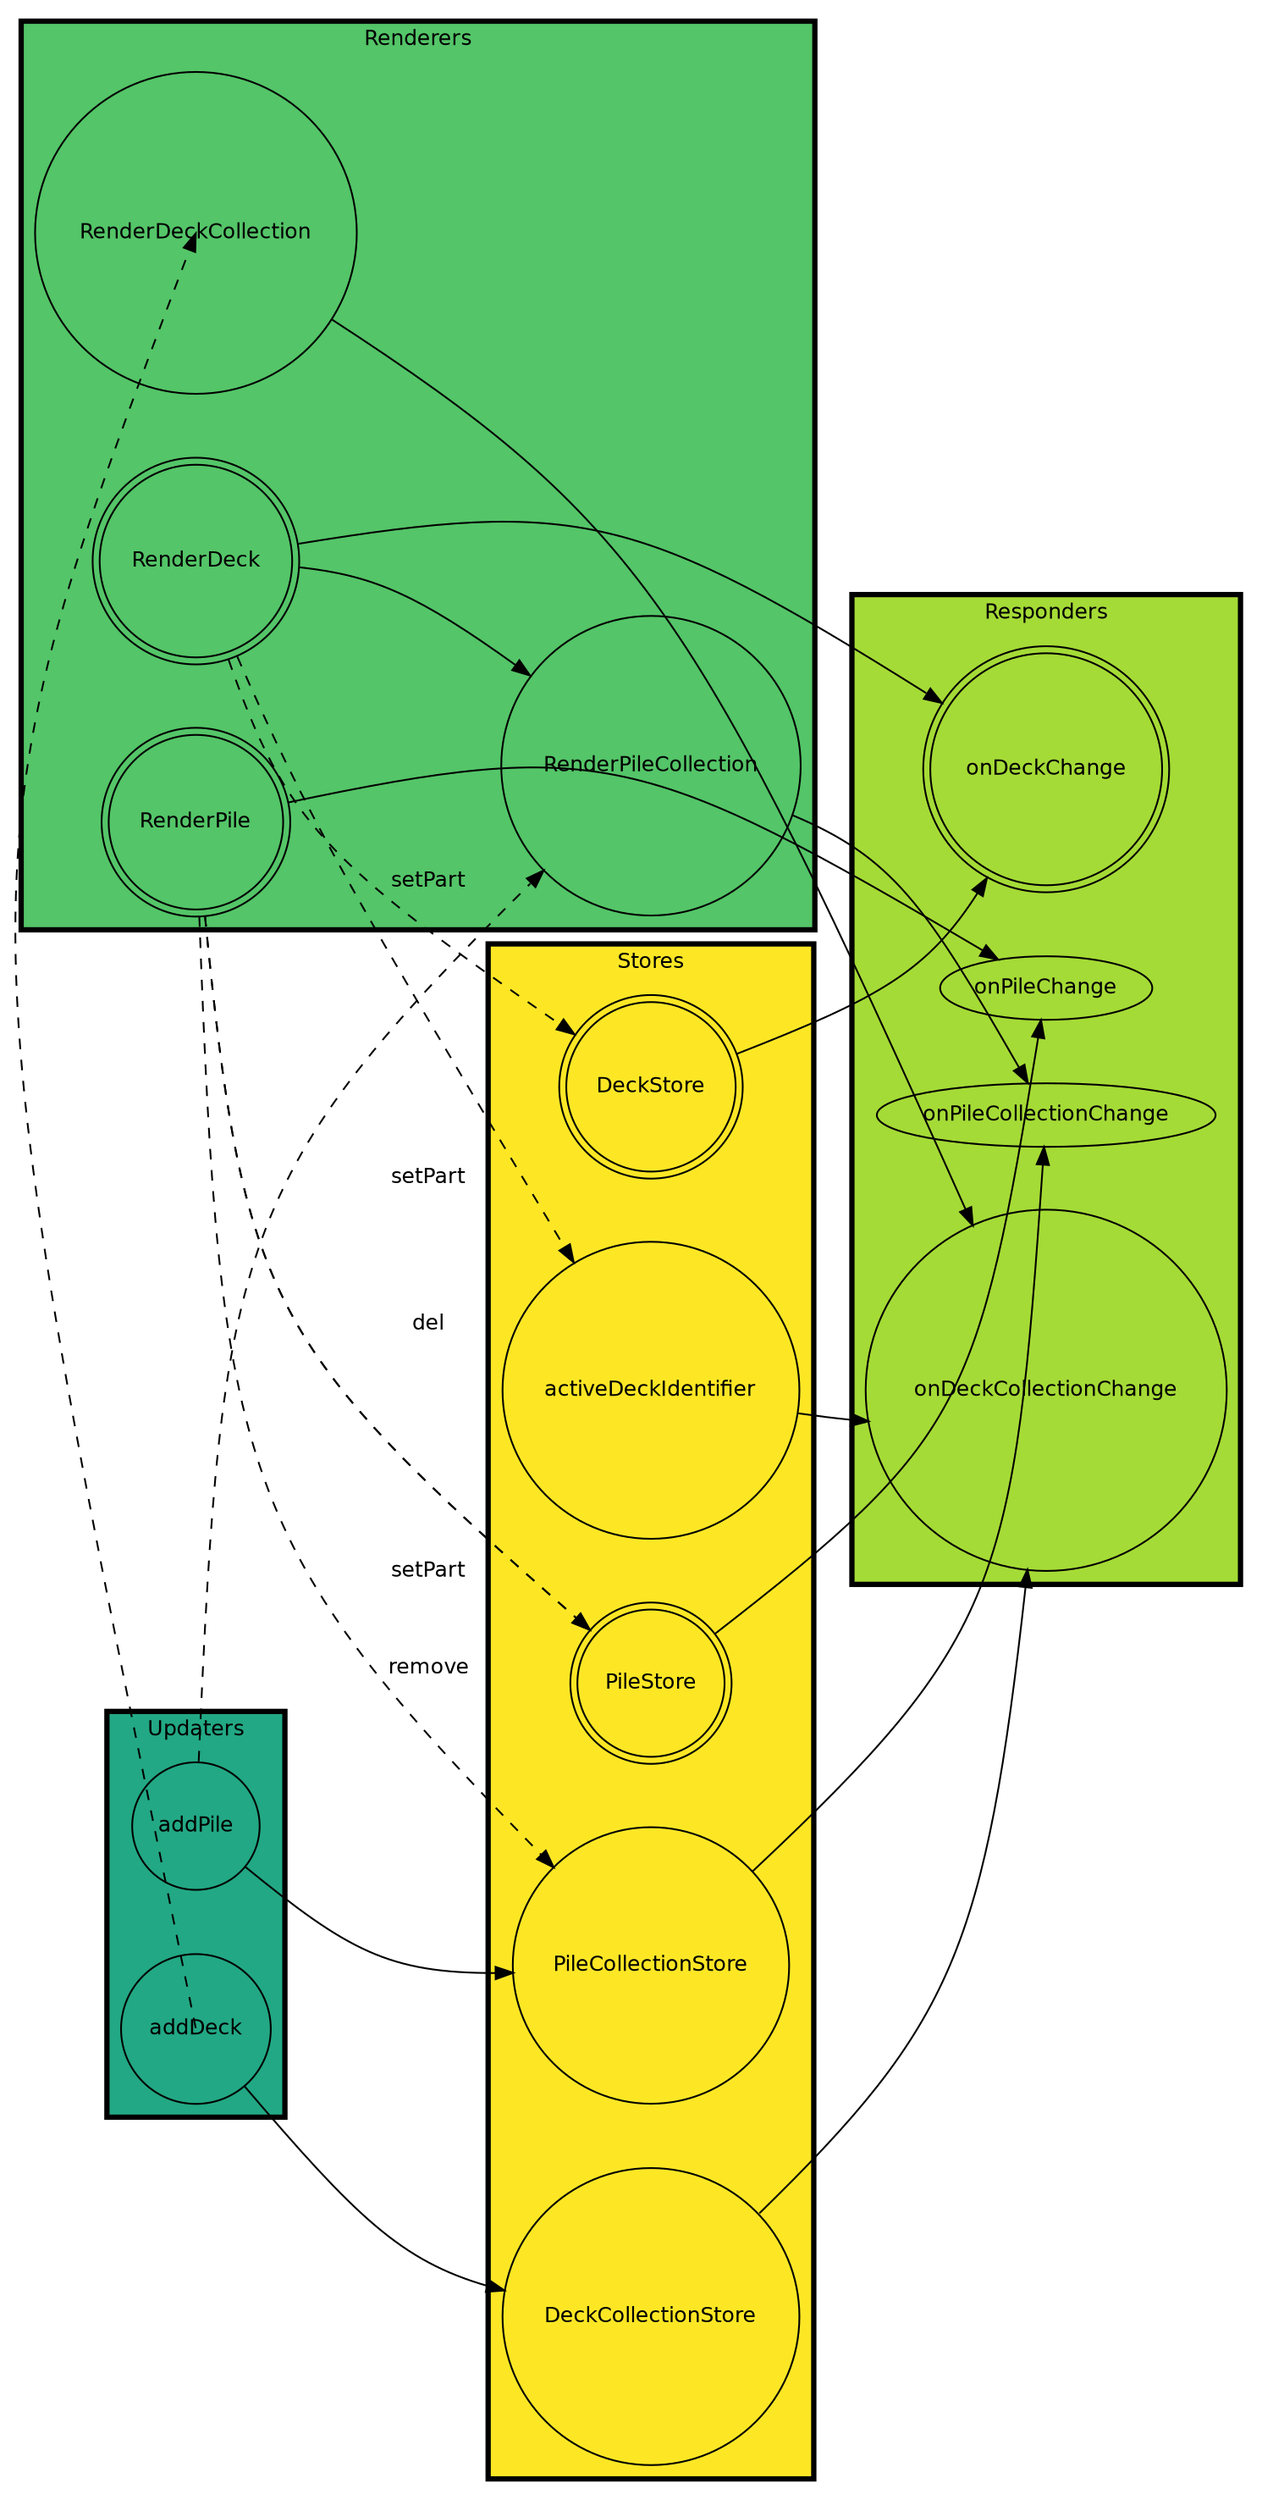 digraph {
  rankdir="LR";
  graph [fontsize=12, fontname=Helvetica, penwidth=3];
  node [fontsize=12, fontname=Helvetica];
  edge [fontsize=12, fontname=Helvetica];
  nodesep=0.5;
  mindist=3.0;
  mclimit=10.0;
  splines="curved";

  subgraph cluster_stores {
    label="Stores";
    bgcolor="#fde725";
    DeckCollectionStore [shape=circle];
    DeckStore [shape=doublecircle];
    activeDeckIdentifier [shape=circle];
    PileCollectionStore [shape=circle];
    PileStore [shape=doublecircle];
  }

  subgraph cluster_responders {
    label="Responders";
    bgcolor="#a5db36";

    onDeckCollectionChange [shape=circle];
    onDeckChange [shape=doublecircle];

    DeckCollectionStore -> onDeckCollectionChange;
    activeDeckIdentifier -> onDeckCollectionChange;
    DeckStore -> onDeckChange;
    PileCollectionStore -> onPileCollectionChange;
    PileStore -> onPileChange;
  }

  subgraph cluster_renderers {
    label="Renderers";
    bgcolor="#54c568";

    RenderDeckCollection [shape=circle];
    RenderDeck [shape=doublecircle];
    RenderPileCollection [shape=circle];
    RenderPile [shape=doublecircle];

    onDeckCollectionChange -> RenderDeckCollection;
    onDeckChange -> RenderDeck;
    RenderDeck -> RenderPileCollection;

    onPileCollectionChange -> RenderPileCollection;
    onPileChange -> RenderPile;
  }

  subgraph cluster_updaters {
    label="Updaters";
    bgcolor="#22a884";

    addDeck [shape=circle];
    addPile [shape=circle];
    addDeck -> DeckCollectionStore;
    addPile -> PileCollectionStore;
    RenderDeckCollection -> addDeck [style=dashed];
    RenderDeck -> activeDeckIdentifier [style=dashed, label="setPart"];
    RenderDeck -> DeckStore [style=dashed, label="setPart"];
    RenderPileCollection -> addPile [style=dashed];
    RenderPile -> PileCollectionStore [style=dashed, label="remove"];
    RenderPile -> PileStore [style=dashed, label="del"];
    RenderPile -> PileStore [style=dashed, label="setPart"];
  }

  //subgraph cluster_legend {
    //label="Legend";
//
    //singleEntity [shape=circle, label="Single entity"];
    //multipleEntities [shape=doublecircle, label="Multiple entities"];
//
    //a -> b [label="Call"];
    //c -> d [style=dashed, label="Conditional call"];
  //}
}
